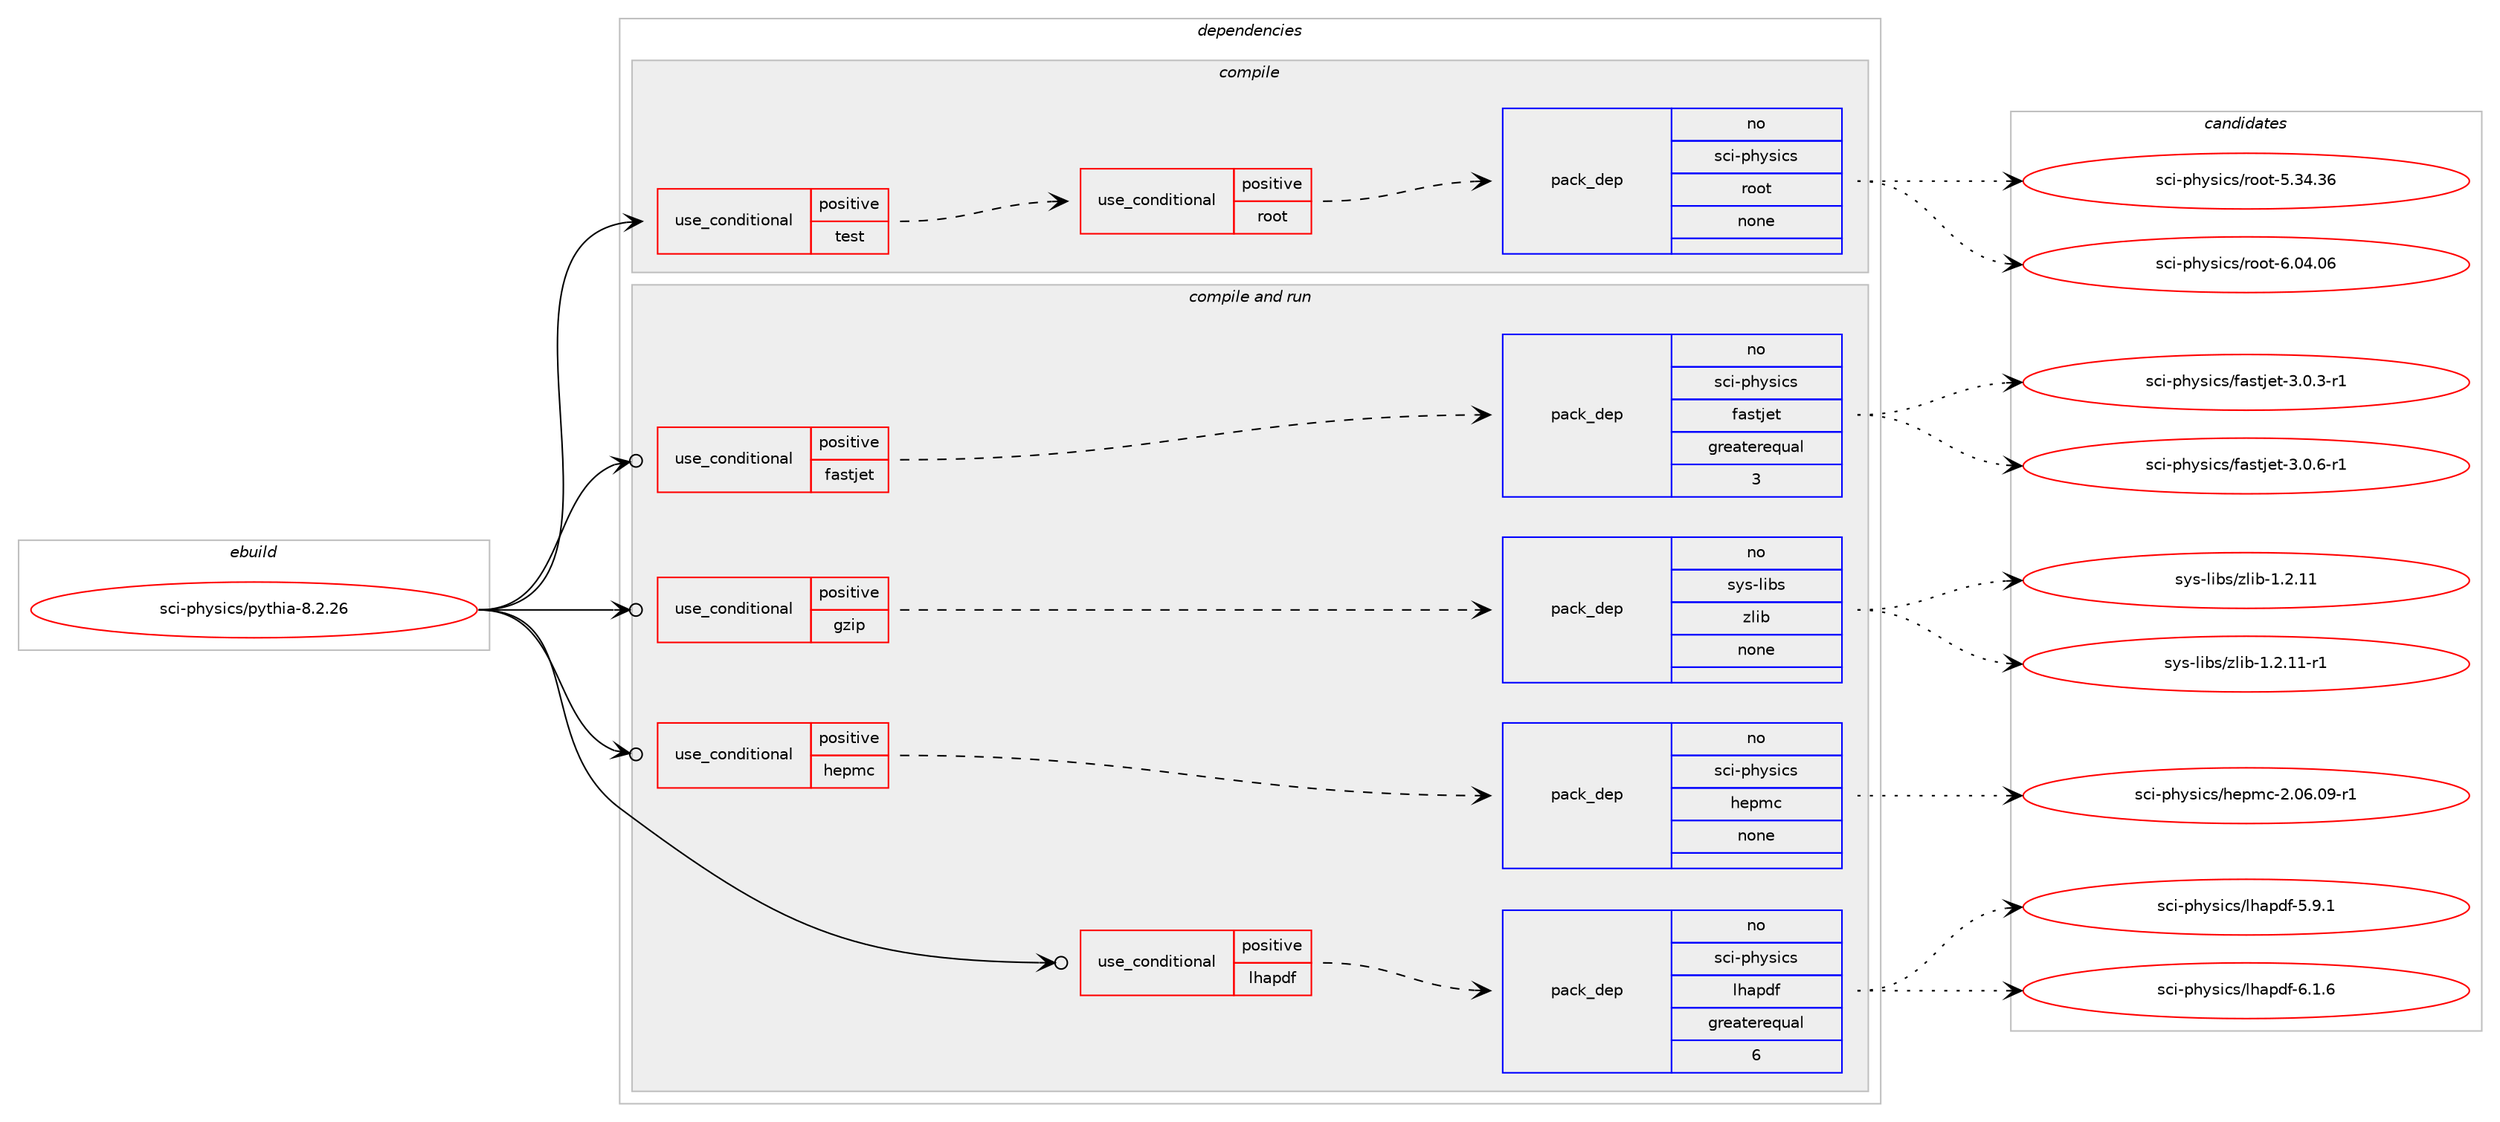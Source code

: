 digraph prolog {

# *************
# Graph options
# *************

newrank=true;
concentrate=true;
compound=true;
graph [rankdir=LR,fontname=Helvetica,fontsize=10,ranksep=1.5];#, ranksep=2.5, nodesep=0.2];
edge  [arrowhead=vee];
node  [fontname=Helvetica,fontsize=10];

# **********
# The ebuild
# **********

subgraph cluster_leftcol {
color=gray;
rank=same;
label=<<i>ebuild</i>>;
id [label="sci-physics/pythia-8.2.26", color=red, width=4, href="../sci-physics/pythia-8.2.26.svg"];
}

# ****************
# The dependencies
# ****************

subgraph cluster_midcol {
color=gray;
label=<<i>dependencies</i>>;
subgraph cluster_compile {
fillcolor="#eeeeee";
style=filled;
label=<<i>compile</i>>;
subgraph cond112054 {
dependency458283 [label=<<TABLE BORDER="0" CELLBORDER="1" CELLSPACING="0" CELLPADDING="4"><TR><TD ROWSPAN="3" CELLPADDING="10">use_conditional</TD></TR><TR><TD>positive</TD></TR><TR><TD>test</TD></TR></TABLE>>, shape=none, color=red];
subgraph cond112055 {
dependency458284 [label=<<TABLE BORDER="0" CELLBORDER="1" CELLSPACING="0" CELLPADDING="4"><TR><TD ROWSPAN="3" CELLPADDING="10">use_conditional</TD></TR><TR><TD>positive</TD></TR><TR><TD>root</TD></TR></TABLE>>, shape=none, color=red];
subgraph pack338206 {
dependency458285 [label=<<TABLE BORDER="0" CELLBORDER="1" CELLSPACING="0" CELLPADDING="4" WIDTH="220"><TR><TD ROWSPAN="6" CELLPADDING="30">pack_dep</TD></TR><TR><TD WIDTH="110">no</TD></TR><TR><TD>sci-physics</TD></TR><TR><TD>root</TD></TR><TR><TD>none</TD></TR><TR><TD></TD></TR></TABLE>>, shape=none, color=blue];
}
dependency458284:e -> dependency458285:w [weight=20,style="dashed",arrowhead="vee"];
}
dependency458283:e -> dependency458284:w [weight=20,style="dashed",arrowhead="vee"];
}
id:e -> dependency458283:w [weight=20,style="solid",arrowhead="vee"];
}
subgraph cluster_compileandrun {
fillcolor="#eeeeee";
style=filled;
label=<<i>compile and run</i>>;
subgraph cond112056 {
dependency458286 [label=<<TABLE BORDER="0" CELLBORDER="1" CELLSPACING="0" CELLPADDING="4"><TR><TD ROWSPAN="3" CELLPADDING="10">use_conditional</TD></TR><TR><TD>positive</TD></TR><TR><TD>fastjet</TD></TR></TABLE>>, shape=none, color=red];
subgraph pack338207 {
dependency458287 [label=<<TABLE BORDER="0" CELLBORDER="1" CELLSPACING="0" CELLPADDING="4" WIDTH="220"><TR><TD ROWSPAN="6" CELLPADDING="30">pack_dep</TD></TR><TR><TD WIDTH="110">no</TD></TR><TR><TD>sci-physics</TD></TR><TR><TD>fastjet</TD></TR><TR><TD>greaterequal</TD></TR><TR><TD>3</TD></TR></TABLE>>, shape=none, color=blue];
}
dependency458286:e -> dependency458287:w [weight=20,style="dashed",arrowhead="vee"];
}
id:e -> dependency458286:w [weight=20,style="solid",arrowhead="odotvee"];
subgraph cond112057 {
dependency458288 [label=<<TABLE BORDER="0" CELLBORDER="1" CELLSPACING="0" CELLPADDING="4"><TR><TD ROWSPAN="3" CELLPADDING="10">use_conditional</TD></TR><TR><TD>positive</TD></TR><TR><TD>gzip</TD></TR></TABLE>>, shape=none, color=red];
subgraph pack338208 {
dependency458289 [label=<<TABLE BORDER="0" CELLBORDER="1" CELLSPACING="0" CELLPADDING="4" WIDTH="220"><TR><TD ROWSPAN="6" CELLPADDING="30">pack_dep</TD></TR><TR><TD WIDTH="110">no</TD></TR><TR><TD>sys-libs</TD></TR><TR><TD>zlib</TD></TR><TR><TD>none</TD></TR><TR><TD></TD></TR></TABLE>>, shape=none, color=blue];
}
dependency458288:e -> dependency458289:w [weight=20,style="dashed",arrowhead="vee"];
}
id:e -> dependency458288:w [weight=20,style="solid",arrowhead="odotvee"];
subgraph cond112058 {
dependency458290 [label=<<TABLE BORDER="0" CELLBORDER="1" CELLSPACING="0" CELLPADDING="4"><TR><TD ROWSPAN="3" CELLPADDING="10">use_conditional</TD></TR><TR><TD>positive</TD></TR><TR><TD>hepmc</TD></TR></TABLE>>, shape=none, color=red];
subgraph pack338209 {
dependency458291 [label=<<TABLE BORDER="0" CELLBORDER="1" CELLSPACING="0" CELLPADDING="4" WIDTH="220"><TR><TD ROWSPAN="6" CELLPADDING="30">pack_dep</TD></TR><TR><TD WIDTH="110">no</TD></TR><TR><TD>sci-physics</TD></TR><TR><TD>hepmc</TD></TR><TR><TD>none</TD></TR><TR><TD></TD></TR></TABLE>>, shape=none, color=blue];
}
dependency458290:e -> dependency458291:w [weight=20,style="dashed",arrowhead="vee"];
}
id:e -> dependency458290:w [weight=20,style="solid",arrowhead="odotvee"];
subgraph cond112059 {
dependency458292 [label=<<TABLE BORDER="0" CELLBORDER="1" CELLSPACING="0" CELLPADDING="4"><TR><TD ROWSPAN="3" CELLPADDING="10">use_conditional</TD></TR><TR><TD>positive</TD></TR><TR><TD>lhapdf</TD></TR></TABLE>>, shape=none, color=red];
subgraph pack338210 {
dependency458293 [label=<<TABLE BORDER="0" CELLBORDER="1" CELLSPACING="0" CELLPADDING="4" WIDTH="220"><TR><TD ROWSPAN="6" CELLPADDING="30">pack_dep</TD></TR><TR><TD WIDTH="110">no</TD></TR><TR><TD>sci-physics</TD></TR><TR><TD>lhapdf</TD></TR><TR><TD>greaterequal</TD></TR><TR><TD>6</TD></TR></TABLE>>, shape=none, color=blue];
}
dependency458292:e -> dependency458293:w [weight=20,style="dashed",arrowhead="vee"];
}
id:e -> dependency458292:w [weight=20,style="solid",arrowhead="odotvee"];
}
subgraph cluster_run {
fillcolor="#eeeeee";
style=filled;
label=<<i>run</i>>;
}
}

# **************
# The candidates
# **************

subgraph cluster_choices {
rank=same;
color=gray;
label=<<i>candidates</i>>;

subgraph choice338206 {
color=black;
nodesep=1;
choice115991054511210412111510599115471141111111164553465152465154 [label="sci-physics/root-5.34.36", color=red, width=4,href="../sci-physics/root-5.34.36.svg"];
choice115991054511210412111510599115471141111111164554464852464854 [label="sci-physics/root-6.04.06", color=red, width=4,href="../sci-physics/root-6.04.06.svg"];
dependency458285:e -> choice115991054511210412111510599115471141111111164553465152465154:w [style=dotted,weight="100"];
dependency458285:e -> choice115991054511210412111510599115471141111111164554464852464854:w [style=dotted,weight="100"];
}
subgraph choice338207 {
color=black;
nodesep=1;
choice11599105451121041211151059911547102971151161061011164551464846514511449 [label="sci-physics/fastjet-3.0.3-r1", color=red, width=4,href="../sci-physics/fastjet-3.0.3-r1.svg"];
choice11599105451121041211151059911547102971151161061011164551464846544511449 [label="sci-physics/fastjet-3.0.6-r1", color=red, width=4,href="../sci-physics/fastjet-3.0.6-r1.svg"];
dependency458287:e -> choice11599105451121041211151059911547102971151161061011164551464846514511449:w [style=dotted,weight="100"];
dependency458287:e -> choice11599105451121041211151059911547102971151161061011164551464846544511449:w [style=dotted,weight="100"];
}
subgraph choice338208 {
color=black;
nodesep=1;
choice1151211154510810598115471221081059845494650464949 [label="sys-libs/zlib-1.2.11", color=red, width=4,href="../sys-libs/zlib-1.2.11.svg"];
choice11512111545108105981154712210810598454946504649494511449 [label="sys-libs/zlib-1.2.11-r1", color=red, width=4,href="../sys-libs/zlib-1.2.11-r1.svg"];
dependency458289:e -> choice1151211154510810598115471221081059845494650464949:w [style=dotted,weight="100"];
dependency458289:e -> choice11512111545108105981154712210810598454946504649494511449:w [style=dotted,weight="100"];
}
subgraph choice338209 {
color=black;
nodesep=1;
choice115991054511210412111510599115471041011121099945504648544648574511449 [label="sci-physics/hepmc-2.06.09-r1", color=red, width=4,href="../sci-physics/hepmc-2.06.09-r1.svg"];
dependency458291:e -> choice115991054511210412111510599115471041011121099945504648544648574511449:w [style=dotted,weight="100"];
}
subgraph choice338210 {
color=black;
nodesep=1;
choice1159910545112104121115105991154710810497112100102455346574649 [label="sci-physics/lhapdf-5.9.1", color=red, width=4,href="../sci-physics/lhapdf-5.9.1.svg"];
choice1159910545112104121115105991154710810497112100102455446494654 [label="sci-physics/lhapdf-6.1.6", color=red, width=4,href="../sci-physics/lhapdf-6.1.6.svg"];
dependency458293:e -> choice1159910545112104121115105991154710810497112100102455346574649:w [style=dotted,weight="100"];
dependency458293:e -> choice1159910545112104121115105991154710810497112100102455446494654:w [style=dotted,weight="100"];
}
}

}
